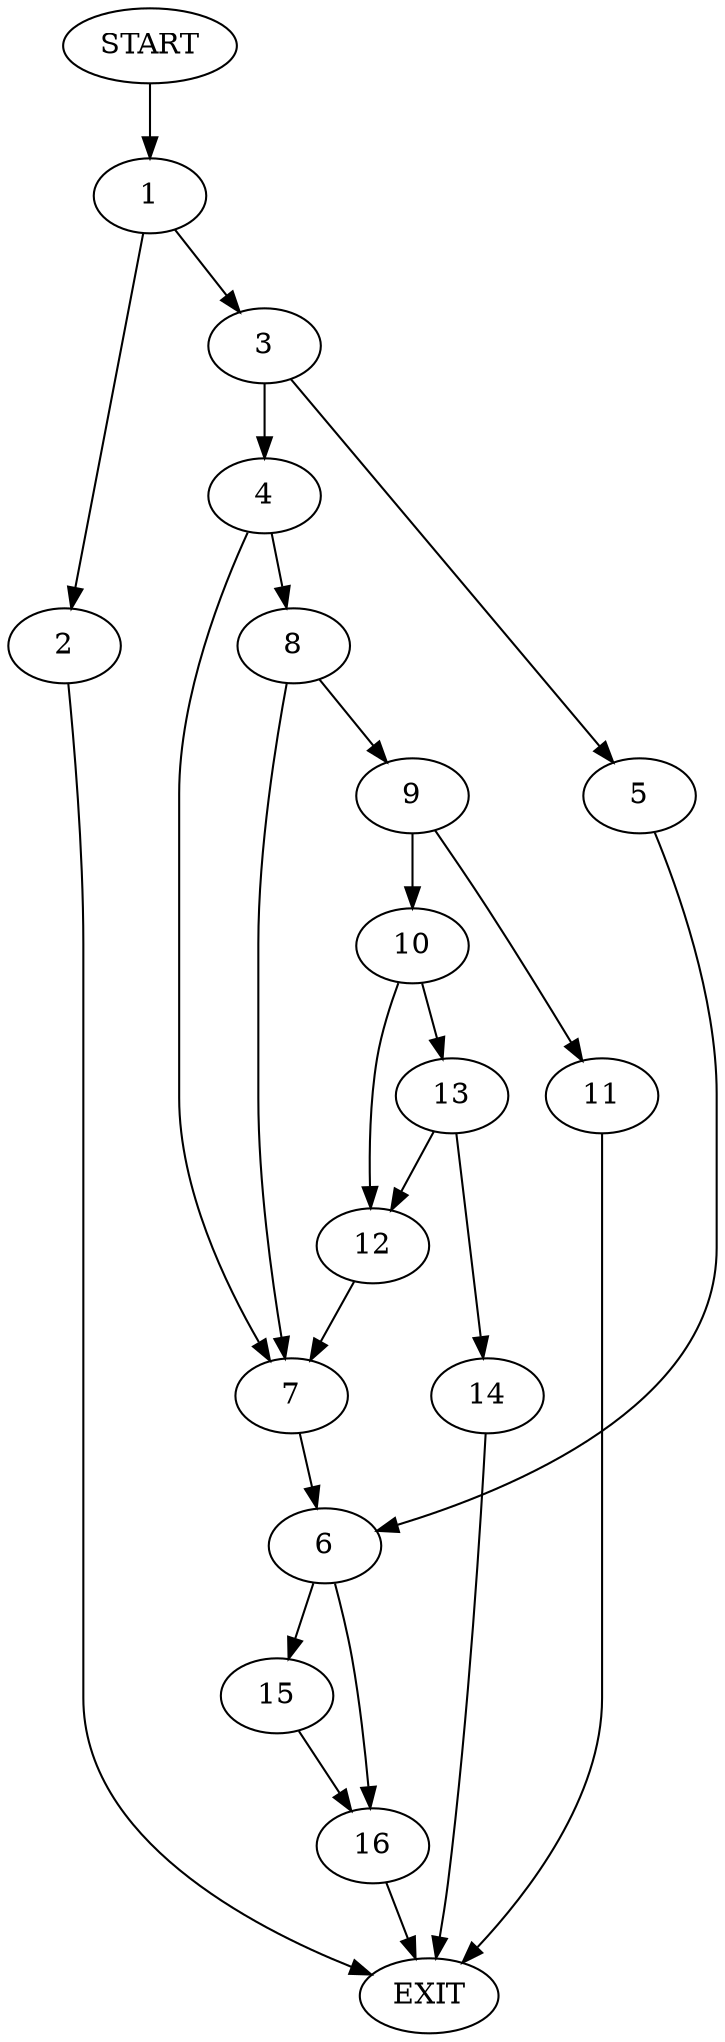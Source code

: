 digraph {
0 [label="START"]
17 [label="EXIT"]
0 -> 1
1 -> 2
1 -> 3
3 -> 4
3 -> 5
2 -> 17
5 -> 6
4 -> 7
4 -> 8
7 -> 6
8 -> 7
8 -> 9
9 -> 10
9 -> 11
11 -> 17
10 -> 12
10 -> 13
13 -> 12
13 -> 14
12 -> 7
14 -> 17
6 -> 15
6 -> 16
15 -> 16
16 -> 17
}
